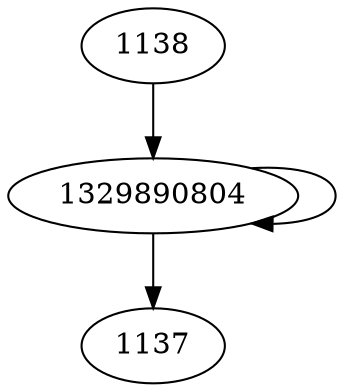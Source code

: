 digraph  {
1137;
1138;
1329890804;
1138 -> 1329890804;
1329890804 -> 1137;
1329890804 -> 1329890804;
}
